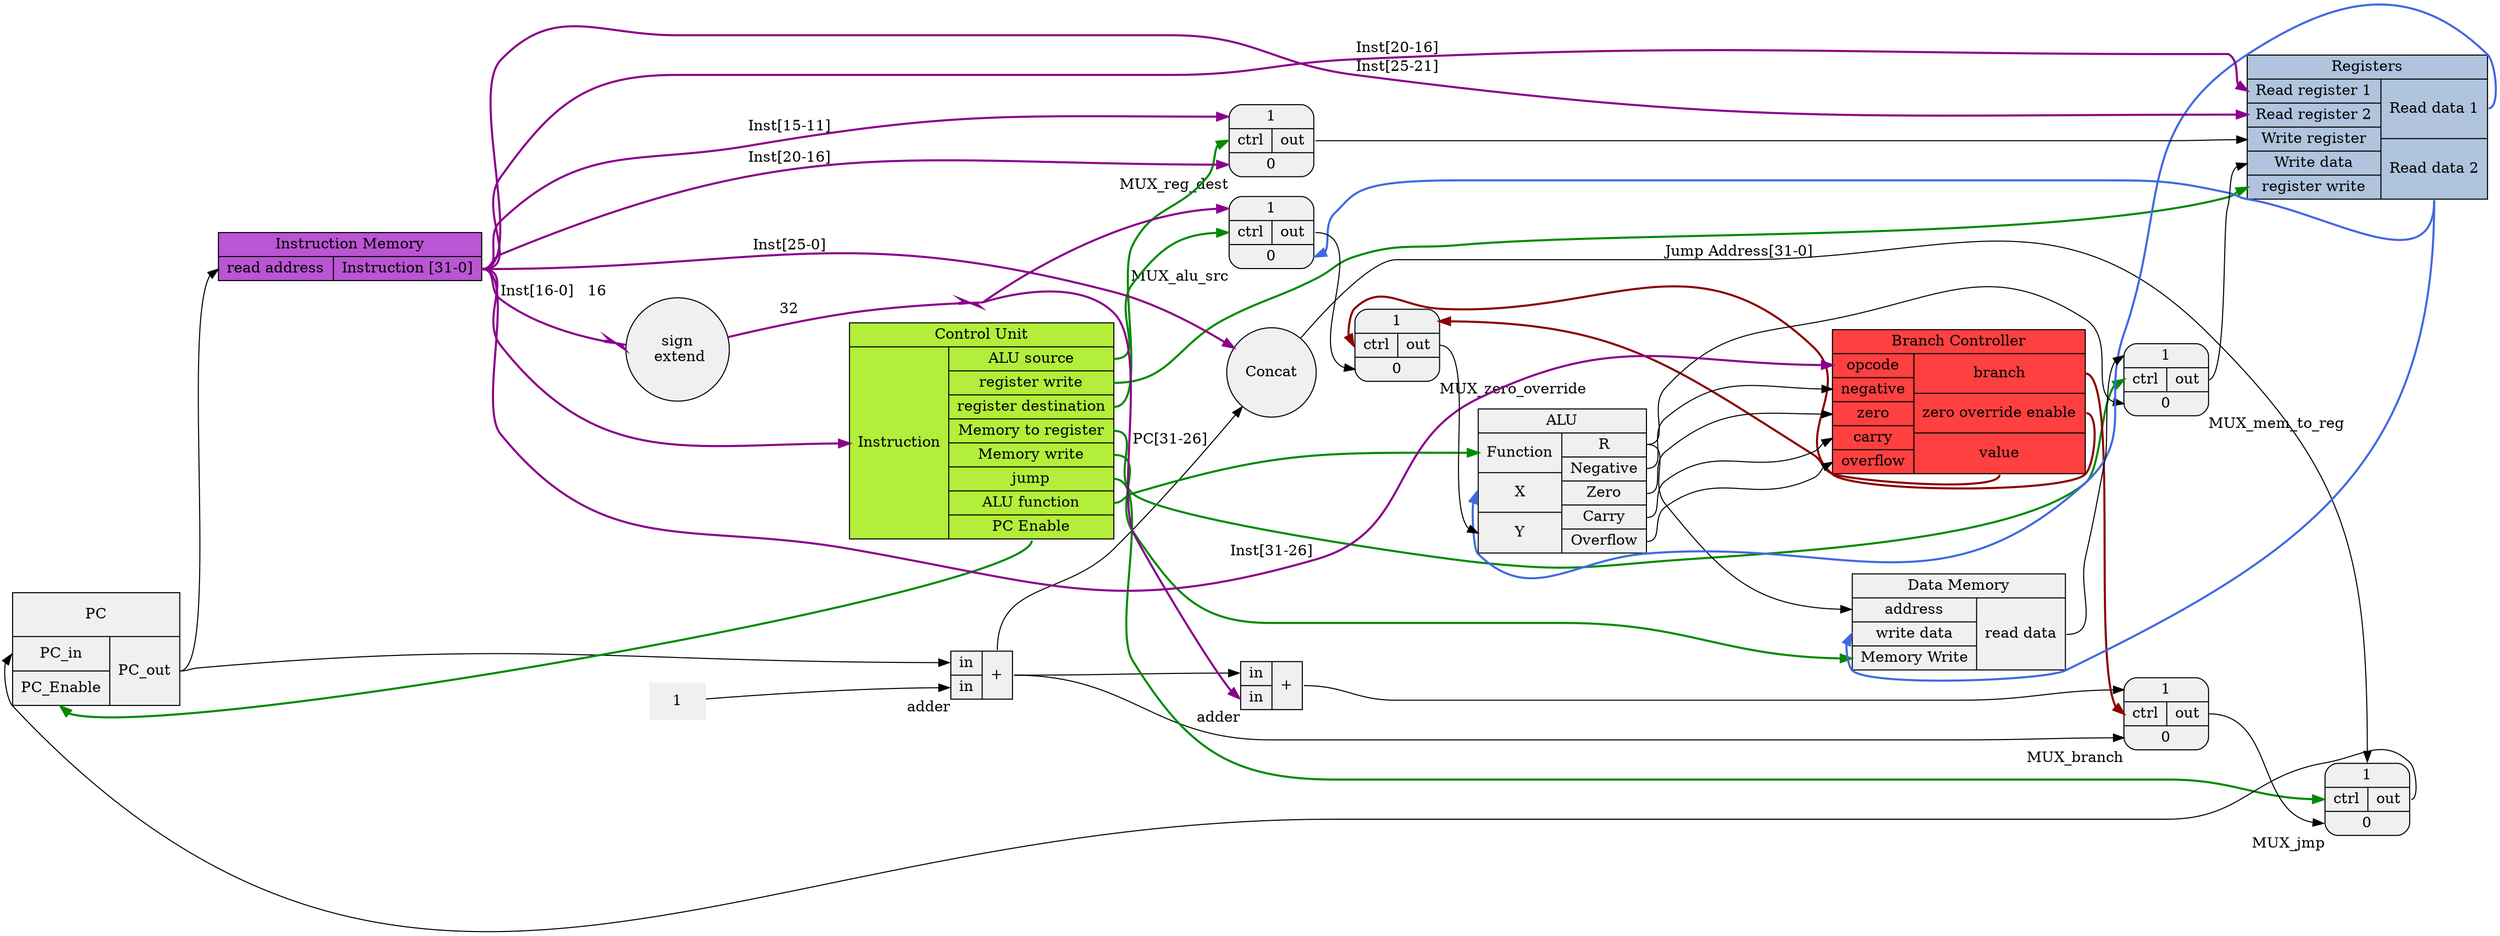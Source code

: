 digraph graphname {
    graph [rankdir="LR" overlap="false" splines="true"]; //splines="ortho"
    node [shape=record style="filled" fillcolor="grey94"];


    // f0 always refer to the part of block/component/blob that has its name on it
    // except for muxes, which have their names floating around them as an external label
    "PC" [height="1.5" label="<f0> PC | {{<in> PC_in | <enable> PC_Enable }| <out> PC_out }"];

    "Add1" [xlabel="adder" label="{{<in1> in | <in2> in} | <out> +}}"]; //in1 should get rendered as the top one
    "constant_1" [label="1" shape="plaintext"];


    "Add2" [xlabel="adder" label="{{<in1> in | <in2> in} | <out> +}}"];
    "Concat" [shape="circle"];
    "Sign Extend" [ shape="circle" label="sign\n extend"];

    "Control Unit" [style="filled" fillcolor="olivedrab2" label="<f0> Control Unit | {{ <inst> Instruction} | {<alusource> ALU source | <regwrite> register write | <regdest> register destination | <memtoreg> Memory to register | <memw> Memory write | <jump> jump | <alufunc> ALU function | <pcenable> PC Enable }}"];

    "Branch Controller" [style="filled" fillcolor="brown1" label="<f0> Branch Controller | {{<opcode> opcode | <negative> negative | <zero> zero | <carry> carry | <overflow> overflow } | { <branch> branch | <zerooverride> zero override enable | <value> value }}"];

    "ALU" [label="<f0> ALU | {{<func> Function | <x> X | <y> Y} | {<r> R | <negative> Negative | <zero> Zero |<carry> Carry | <overflow> Overflow }}"];

    "Registers" [style="filled" fillcolor="lightsteelblue"  label="<f0> Registers | {{<readreg1> Read register 1 | <readreg2> Read register 2 | <wreg> Write register | <wdata> Write data | <regwrite> register write} | {<readdata1> Read data 1 | <readdata2> Read data 2}} "];

    "Instruction Memory" [style="filled" fillcolor="mediumorchid" label=" <f0>Instruction Memory | {<read address> read address | <inst> Instruction [31-0]}"];

    "Data Memory" [label=" <f0> Data Memory | {{ <address> address | <wdata> write data | <memwrite> Memory Write } | {<rdata> read data} }}"];

    // MUX layout:
    // 1 on top, 0 on bottom
    // control signal is middle-left
    // output is middle-right
    "Register Destination MUX" [shape="Mrecord" label="<1> 1 | { <control> ctrl | <out> out } | <0> 0" xlabel="MUX_reg_dest"];
    "ALU Source MUX" [shape="Mrecord" label="<1> 1 | { <control> ctrl | <out> out } | <0> 0" xlabel="MUX_alu_src"];
    "Branch MUX" [shape="Mrecord" label="<1> 1 | { <control> ctrl | <out> out } | <0> 0" xlabel="MUX_branch"];
    "Jump MUX" [shape="Mrecord" label="<1> 1 | { <control> ctrl | <out> out } | <0> 0" xlabel="MUX_jmp"];
    "Memory to Register MUX" [shape="Mrecord" label="<1> 1 | { <control> ctrl | <out> out } | <0> 0" xlabel="MUX_mem_to_reg"];
    "Zero Override MUX" [shape="Mrecord" label="<1> 1 | { <control> ctrl | <out> out } | <0> 0" xlabel="MUX_zero_override"]

    // was this removed from the design?
//    "Shift Swap MUX" [shape="Mrecord" label="<1> 1 | { <control> | <out> }| <0> 0" xlabel="MUX_shift_swap"];

    // signals! erm I mean EDGES
    PC:out -> "Instruction Memory":"read address";
    PC:out -> "Add1":in1;
    constant_1 -> "Add1":in2;

    Add1:out -> Concat [label="PC[31-26]"];
    Add1:out -> Add2:in1;
    Add1:out -> "Branch MUX":0;

    Add2:out -> "Branch MUX":1;

    "Branch MUX":out -> "Jump MUX":0;
    "Jump MUX":out -> PC:in;
    "Register Destination MUX":out -> "Registers":"wreg";
    "ALU Source MUX":out -> "Zero Override MUX":0;
    "Zero Override MUX":out -> "ALU":y;
    "Memory to Register MUX":out -> "Registers":wdata;


    "Instruction Memory":inst -> "Registers":"readreg2" [label="Inst[25-21]" style="bold" color="magenta4"];
    "Instruction Memory":inst -> "Registers":"readreg1" [label="Inst[20-16]" style="bold" color="magenta4"];
    "Instruction Memory":inst -> "Register Destination MUX":0 [label="Inst[20-16]" style="bold" color="magenta4"];
    "Instruction Memory":inst -> "Register Destination MUX":1 [label="Inst[15-11]" style="bold" color="magenta4"];
    "Instruction Memory":inst -> "Concat" [label="Inst[25-0]" style="bold" color="magenta4"];
    "Instruction Memory":inst -> "Control Unit":inst [ style="bold" color="magenta4"];
    "Instruction Memory":inst -> "Sign Extend" [label="Inst[16-0]   16" arrowhead="rcrowlvee" style="bold" color="magenta4"];
    "Instruction Memory":inst -> "Branch Controller":opcode [label="Inst[31-26]" style="bold" color="magenta4"];

    "Sign Extend" -> SignExtendHolder [label="32" arrowhead="rcrowlvee"  style="bold" color="magenta4"];
    // invisible node trick!
    "SignExtendHolder" [shape="circle" width="0.01" height="0.01" label=""];
    SignExtendHolder -> Add2:in2 [ style="bold" color="magenta4"];
    SignExtendHolder -> "ALU Source MUX":1 [ style="bold" color="magenta4"];

    "Registers":"readdata1" -> "ALU":x [style="bold" color="royalblue"];
    "Registers":"readdata2" -> "ALU Source MUX":0 [style="bold" color="royalblue"];
    "Registers":"readdata2" -> "Data Memory":"wdata" [style="bold" color="royalblue"]; 

    "ALU":r -> "Data Memory":"address";
    "ALU":r -> "Memory to Register MUX":0;
    "ALU":zero -> "Branch Controller":"zero";
    "ALU":negative -> "Branch Controller":"negative";
    "ALU":overflow -> "Branch Controller":overflow;
    "ALU":carry -> "Branch Controller":carry;

    "Data Memory":"rdata" -> "Memory to Register MUX":1;

    "Branch Controller":"zerooverride" -> "Zero Override MUX":control [style="bold" color="red4"];
    "Branch Controller":"value" -> "Zero Override MUX":1 [style="bold" color="red4"];
    "Branch Controller":"branch" -> "Branch MUX":control [style="bold"color="red4"];

    "Control Unit":alusource -> "ALU Source MUX":control [style="bold"color="green4"];
    "Control Unit":regwrite -> "Registers":regwrite [style="bold"color="green4"];
    "Control Unit":regdest -> "Register Destination MUX":control [style="bold"color="green4"];
    "Control Unit":jump -> "Jump MUX":control [style="bold"color="green4"];
    "Control Unit":memw -> "Data Memory":memwrite [style="bold"color="green4"];
    "Control Unit":memtoreg -> "Memory to Register MUX":control [style="bold"color="green4"];
    "Control Unit":alufunc -> "ALU":func [style="bold"color="green4"];
    "Control Unit":pcenable -> PC:enable [style="bold"color="green4"];

    "Concat" -> "Jump MUX":1 [label="Jump Address[31-0]" ];
 }